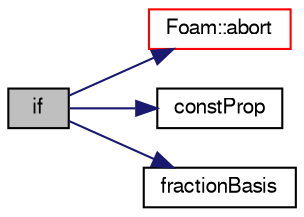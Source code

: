 digraph "if"
{
  bgcolor="transparent";
  edge [fontname="FreeSans",fontsize="10",labelfontname="FreeSans",labelfontsize="10"];
  node [fontname="FreeSans",fontsize="10",shape=record];
  rankdir="LR";
  Node3 [label="if",height=0.2,width=0.4,color="black", fillcolor="grey75", style="filled", fontcolor="black"];
  Node3 -> Node4 [color="midnightblue",fontsize="10",style="solid",fontname="FreeSans"];
  Node4 [label="Foam::abort",height=0.2,width=0.4,color="red",URL="$a21124.html#a447107a607d03e417307c203fa5fb44b"];
  Node3 -> Node47 [color="midnightblue",fontsize="10",style="solid",fontname="FreeSans"];
  Node47 [label="constProp",height=0.2,width=0.4,color="black",URL="$a19715.html#a907dad96d317517fd3a3e64824b697ad"];
  Node3 -> Node48 [color="midnightblue",fontsize="10",style="solid",fontname="FreeSans"];
  Node48 [label="fractionBasis",height=0.2,width=0.4,color="black",URL="$a19715.html#af98cee7fe45167d1c29b2278f01ef496"];
}
